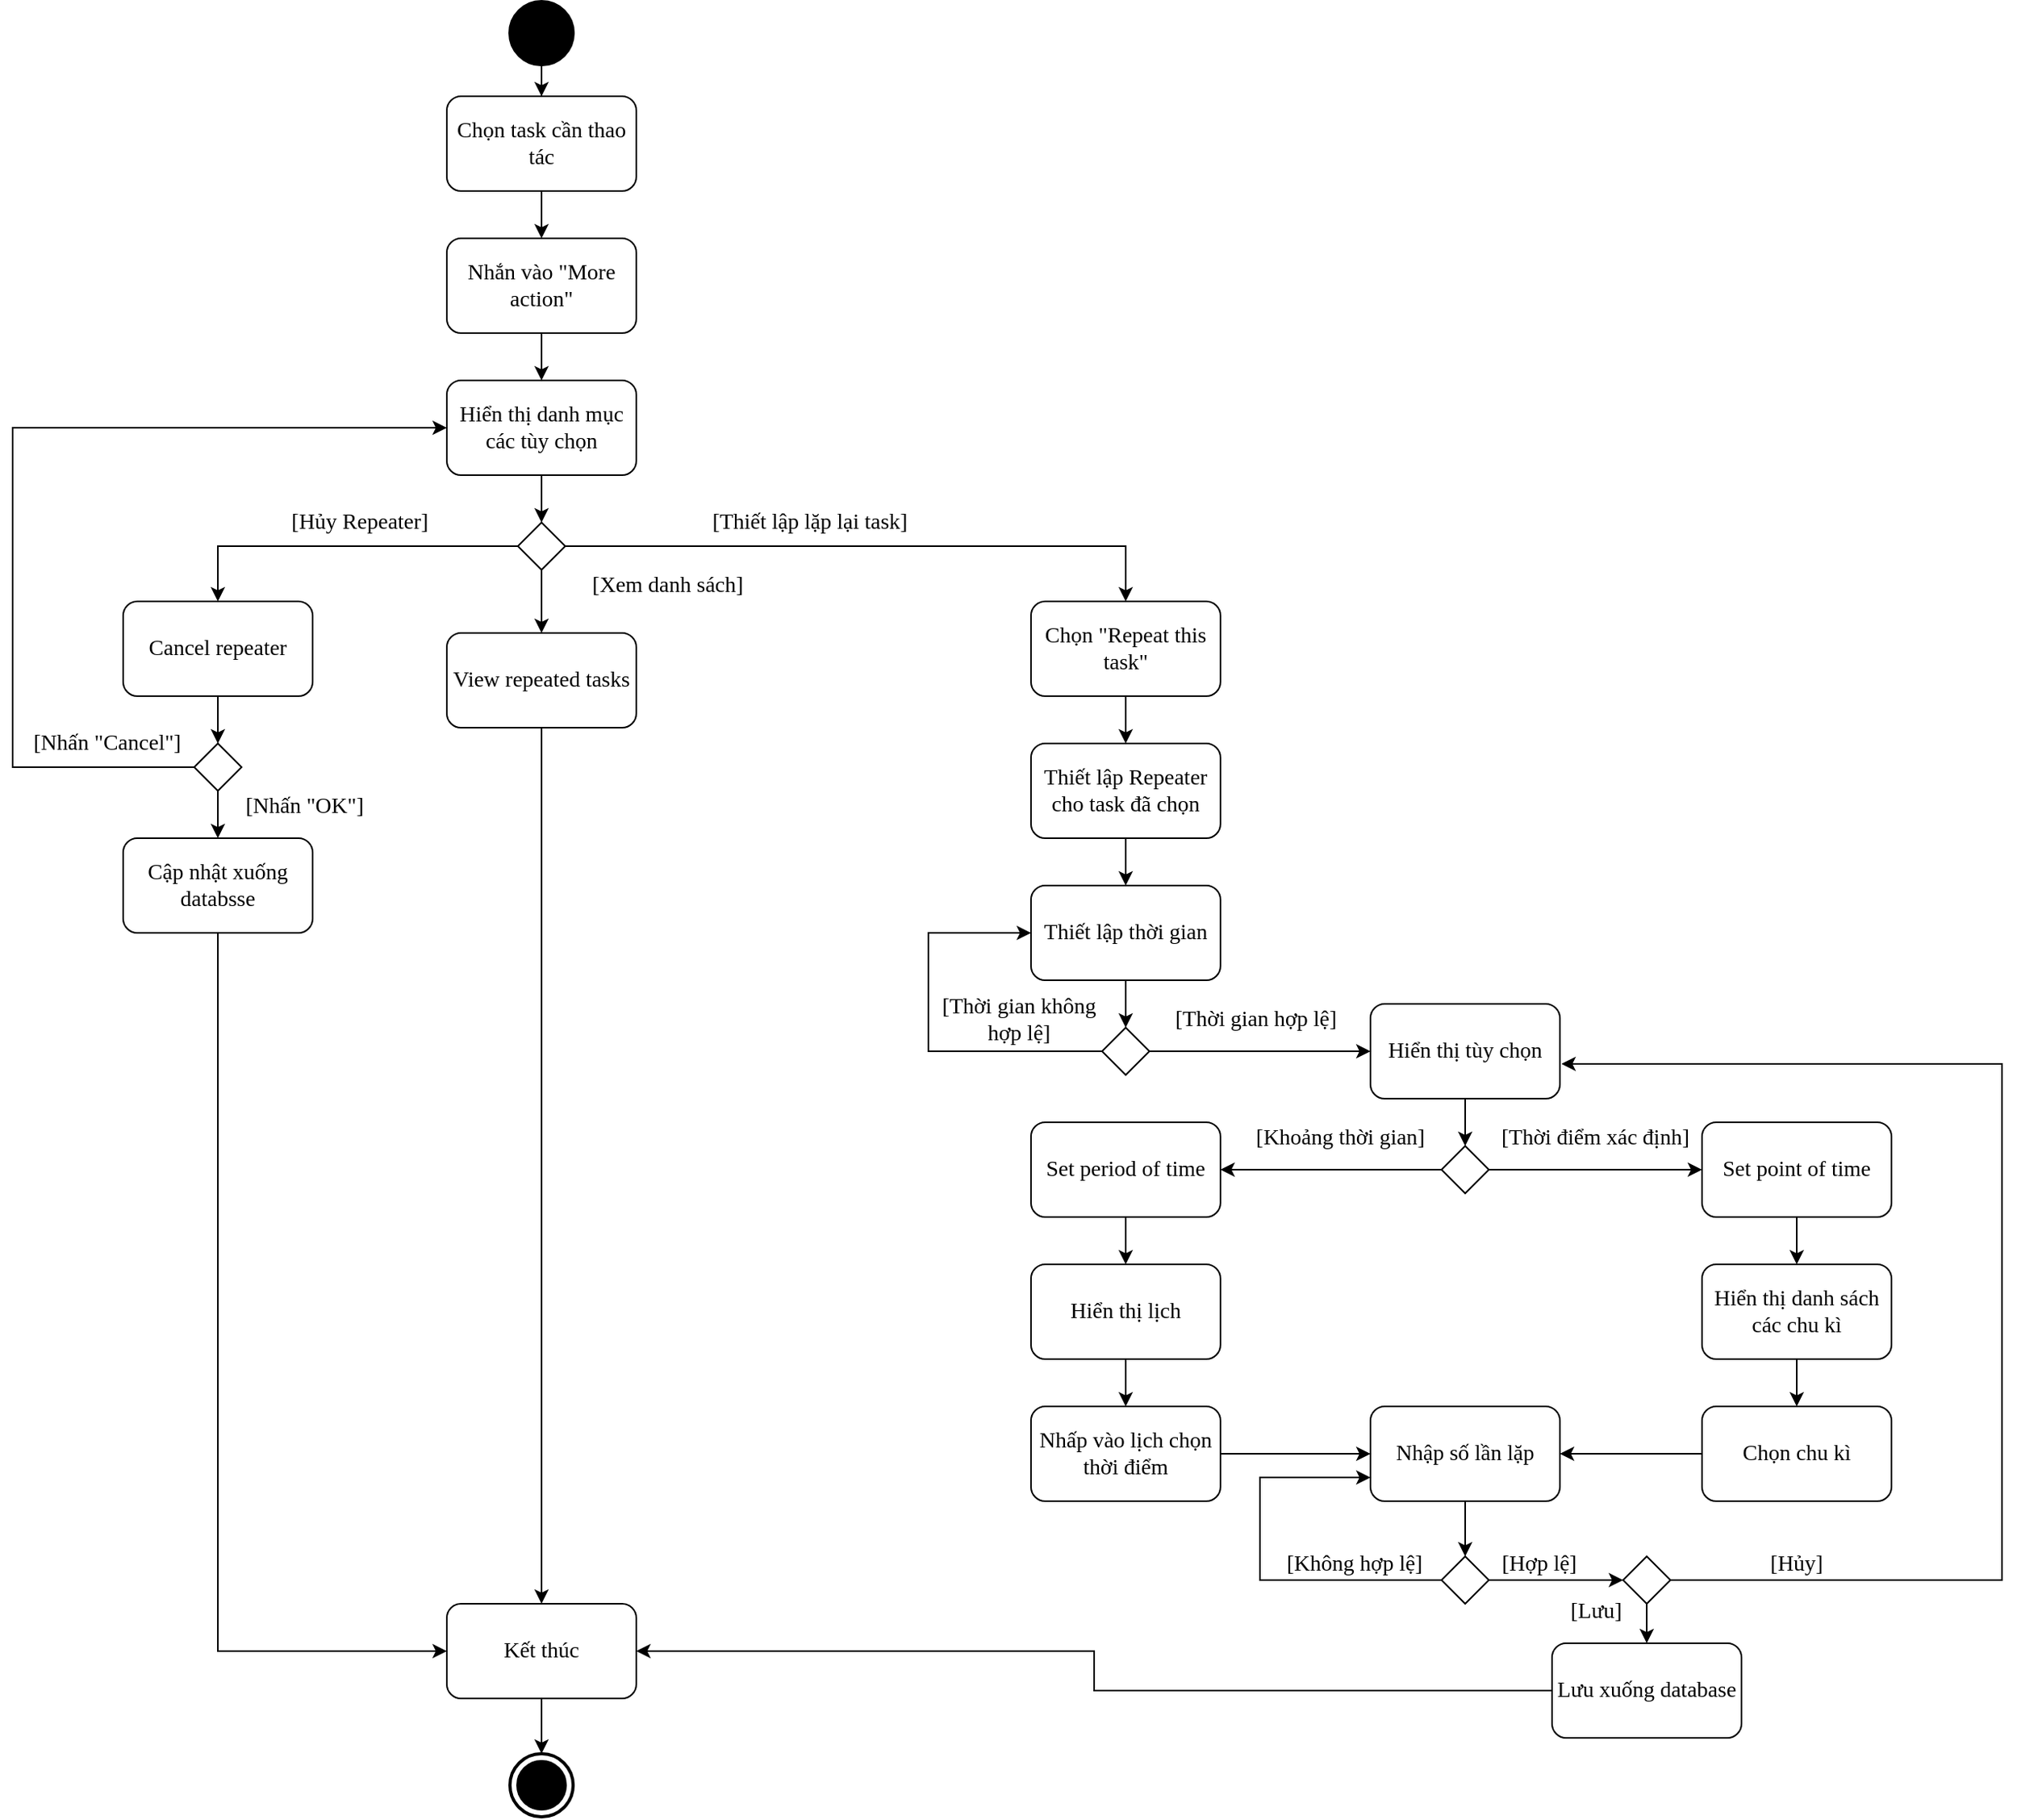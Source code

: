 <mxfile version="13.9.2" type="device"><diagram name="Page-1" id="e7e014a7-5840-1c2e-5031-d8a46d1fe8dd"><mxGraphModel dx="868" dy="450" grid="1" gridSize="10" guides="1" tooltips="1" connect="1" arrows="1" fold="1" page="1" pageScale="1" pageWidth="1654" pageHeight="1169" background="#ffffff" math="0" shadow="0"><root><mxCell id="0"/><mxCell id="1" parent="0"/><mxCell id="kP5trB4n07LZrz9u4XsW-59" style="edgeStyle=orthogonalEdgeStyle;rounded=0;orthogonalLoop=1;jettySize=auto;html=1;entryX=0.5;entryY=0;entryDx=0;entryDy=0;" parent="1" source="5qX59q6PkiK77WkLd7MJ-119" target="kP5trB4n07LZrz9u4XsW-58" edge="1"><mxGeometry relative="1" as="geometry"/></mxCell><mxCell id="5qX59q6PkiK77WkLd7MJ-119" value="" style="shape=ellipse;html=1;fillColor=#000000;strokeWidth=2;verticalLabelPosition=bottom;verticalAlignment=top;perimeter=ellipsePerimeter;fontFamily=Verdana;fontSize=14;" parent="1" vertex="1"><mxGeometry x="415" y="10" width="40" height="40" as="geometry"/></mxCell><mxCell id="kP5trB4n07LZrz9u4XsW-60" style="edgeStyle=orthogonalEdgeStyle;rounded=0;orthogonalLoop=1;jettySize=auto;html=1;entryX=0.5;entryY=0;entryDx=0;entryDy=0;" parent="1" source="kP5trB4n07LZrz9u4XsW-58" edge="1"><mxGeometry relative="1" as="geometry"><mxPoint x="435" y="160" as="targetPoint"/></mxGeometry></mxCell><mxCell id="kP5trB4n07LZrz9u4XsW-58" value="Chọn task cần thao tác" style="rounded=1;whiteSpace=wrap;html=1;fontFamily=Verdana;fontSize=14;" parent="1" vertex="1"><mxGeometry x="375" y="70" width="120" height="60" as="geometry"/></mxCell><mxCell id="NqC7uGxY2qwdk49yueAh-1" style="edgeStyle=orthogonalEdgeStyle;rounded=0;orthogonalLoop=1;jettySize=auto;html=1;fontFamily=Verdana;fontSize=14;" parent="1" source="NqC7uGxY2qwdk49yueAh-4" target="NqC7uGxY2qwdk49yueAh-6" edge="1"><mxGeometry relative="1" as="geometry"/></mxCell><mxCell id="NqC7uGxY2qwdk49yueAh-4" value="Nhắn vào &quot;More action&quot;" style="rounded=1;whiteSpace=wrap;html=1;fontFamily=Verdana;fontSize=14;" parent="1" vertex="1"><mxGeometry x="375" y="160" width="120" height="60" as="geometry"/></mxCell><mxCell id="NqC7uGxY2qwdk49yueAh-67" style="edgeStyle=orthogonalEdgeStyle;rounded=0;orthogonalLoop=1;jettySize=auto;html=1;exitX=0.5;exitY=1;exitDx=0;exitDy=0;entryX=0.5;entryY=0;entryDx=0;entryDy=0;" parent="1" source="NqC7uGxY2qwdk49yueAh-6" target="NqC7uGxY2qwdk49yueAh-66" edge="1"><mxGeometry relative="1" as="geometry"/></mxCell><mxCell id="NqC7uGxY2qwdk49yueAh-6" value="Hiển thị danh mục các tùy chọn" style="rounded=1;whiteSpace=wrap;html=1;fontFamily=Verdana;fontSize=14;" parent="1" vertex="1"><mxGeometry x="375" y="250" width="120" height="60" as="geometry"/></mxCell><mxCell id="NqC7uGxY2qwdk49yueAh-76" style="edgeStyle=orthogonalEdgeStyle;rounded=0;orthogonalLoop=1;jettySize=auto;html=1;entryX=0.5;entryY=0;entryDx=0;entryDy=0;" parent="1" source="NqC7uGxY2qwdk49yueAh-8" target="NqC7uGxY2qwdk49yueAh-10" edge="1"><mxGeometry relative="1" as="geometry"/></mxCell><mxCell id="NqC7uGxY2qwdk49yueAh-8" value="Thiết lập Repeater cho task đã chọn" style="rounded=1;whiteSpace=wrap;html=1;fontFamily=Verdana;fontSize=14;" parent="1" vertex="1"><mxGeometry x="745" y="480" width="120" height="60" as="geometry"/></mxCell><mxCell id="NqC7uGxY2qwdk49yueAh-9" style="edgeStyle=orthogonalEdgeStyle;rounded=0;orthogonalLoop=1;jettySize=auto;html=1;fontFamily=Verdana;fontSize=14;" parent="1" source="NqC7uGxY2qwdk49yueAh-10" target="NqC7uGxY2qwdk49yueAh-14" edge="1"><mxGeometry relative="1" as="geometry"><mxPoint x="435" y="630" as="targetPoint"/></mxGeometry></mxCell><mxCell id="NqC7uGxY2qwdk49yueAh-10" value="Thiết lập thời gian" style="rounded=1;whiteSpace=wrap;html=1;fontFamily=Verdana;fontSize=14;" parent="1" vertex="1"><mxGeometry x="745" y="570" width="120" height="60" as="geometry"/></mxCell><mxCell id="NqC7uGxY2qwdk49yueAh-12" style="edgeStyle=orthogonalEdgeStyle;rounded=0;orthogonalLoop=1;jettySize=auto;html=1;entryX=0;entryY=0.5;entryDx=0;entryDy=0;" parent="1" source="NqC7uGxY2qwdk49yueAh-14" target="NqC7uGxY2qwdk49yueAh-20" edge="1"><mxGeometry relative="1" as="geometry"/></mxCell><mxCell id="NqC7uGxY2qwdk49yueAh-81" style="edgeStyle=orthogonalEdgeStyle;rounded=0;orthogonalLoop=1;jettySize=auto;html=1;exitX=0;exitY=0.5;exitDx=0;exitDy=0;entryX=0;entryY=0.5;entryDx=0;entryDy=0;" parent="1" source="NqC7uGxY2qwdk49yueAh-14" target="NqC7uGxY2qwdk49yueAh-10" edge="1"><mxGeometry relative="1" as="geometry"><mxPoint x="440" y="600" as="targetPoint"/><Array as="points"><mxPoint x="680" y="675"/><mxPoint x="680" y="600"/></Array></mxGeometry></mxCell><mxCell id="NqC7uGxY2qwdk49yueAh-14" value="" style="rhombus;" parent="1" vertex="1"><mxGeometry x="790" y="660" width="30" height="30" as="geometry"/></mxCell><mxCell id="NqC7uGxY2qwdk49yueAh-15" value="[Thời gian hợp lệ]" style="text;html=1;strokeColor=none;fillColor=none;align=center;verticalAlign=middle;whiteSpace=wrap;rounded=0;fontFamily=Verdana;fontSize=14;" parent="1" vertex="1"><mxGeometry x="820" y="645" width="135" height="20" as="geometry"/></mxCell><mxCell id="NqC7uGxY2qwdk49yueAh-16" value="[Thời gian không hợp lệ]" style="text;html=1;strokeColor=none;fillColor=none;align=center;verticalAlign=middle;whiteSpace=wrap;rounded=0;fontFamily=Verdana;fontSize=14;" parent="1" vertex="1"><mxGeometry x="685" y="645" width="105" height="20" as="geometry"/></mxCell><mxCell id="NqC7uGxY2qwdk49yueAh-75" style="edgeStyle=orthogonalEdgeStyle;rounded=0;orthogonalLoop=1;jettySize=auto;html=1;exitX=0.5;exitY=1;exitDx=0;exitDy=0;entryX=0.5;entryY=0;entryDx=0;entryDy=0;" parent="1" source="NqC7uGxY2qwdk49yueAh-18" target="NqC7uGxY2qwdk49yueAh-8" edge="1"><mxGeometry relative="1" as="geometry"/></mxCell><mxCell id="NqC7uGxY2qwdk49yueAh-18" value="Chọn &quot;Repeat this task&quot;" style="rounded=1;whiteSpace=wrap;html=1;fontFamily=Verdana;fontSize=14;" parent="1" vertex="1"><mxGeometry x="745" y="390" width="120" height="60" as="geometry"/></mxCell><mxCell id="NqC7uGxY2qwdk49yueAh-19" style="edgeStyle=orthogonalEdgeStyle;rounded=0;orthogonalLoop=1;jettySize=auto;html=1;entryX=0.5;entryY=0;entryDx=0;entryDy=0;" parent="1" source="NqC7uGxY2qwdk49yueAh-20" target="NqC7uGxY2qwdk49yueAh-23" edge="1"><mxGeometry relative="1" as="geometry"/></mxCell><mxCell id="NqC7uGxY2qwdk49yueAh-20" value="Hiển thị tùy chọn" style="rounded=1;whiteSpace=wrap;html=1;fontFamily=Verdana;fontSize=14;" parent="1" vertex="1"><mxGeometry x="960" y="645" width="120" height="60" as="geometry"/></mxCell><mxCell id="NqC7uGxY2qwdk49yueAh-21" style="edgeStyle=orthogonalEdgeStyle;rounded=0;orthogonalLoop=1;jettySize=auto;html=1;entryX=1;entryY=0.5;entryDx=0;entryDy=0;" parent="1" source="NqC7uGxY2qwdk49yueAh-23" target="NqC7uGxY2qwdk49yueAh-25" edge="1"><mxGeometry relative="1" as="geometry"/></mxCell><mxCell id="NqC7uGxY2qwdk49yueAh-22" style="edgeStyle=orthogonalEdgeStyle;rounded=0;orthogonalLoop=1;jettySize=auto;html=1;entryX=0;entryY=0.5;entryDx=0;entryDy=0;" parent="1" source="NqC7uGxY2qwdk49yueAh-23" target="NqC7uGxY2qwdk49yueAh-27" edge="1"><mxGeometry relative="1" as="geometry"/></mxCell><mxCell id="NqC7uGxY2qwdk49yueAh-23" value="" style="rhombus;" parent="1" vertex="1"><mxGeometry x="1005" y="735" width="30" height="30" as="geometry"/></mxCell><mxCell id="NqC7uGxY2qwdk49yueAh-24" style="edgeStyle=orthogonalEdgeStyle;rounded=0;orthogonalLoop=1;jettySize=auto;html=1;entryX=0.5;entryY=0;entryDx=0;entryDy=0;" parent="1" source="NqC7uGxY2qwdk49yueAh-25" target="NqC7uGxY2qwdk49yueAh-35" edge="1"><mxGeometry relative="1" as="geometry"/></mxCell><mxCell id="NqC7uGxY2qwdk49yueAh-25" value="Set period of time" style="rounded=1;whiteSpace=wrap;html=1;fontFamily=Verdana;fontSize=14;" parent="1" vertex="1"><mxGeometry x="745" y="720" width="120" height="60" as="geometry"/></mxCell><mxCell id="NqC7uGxY2qwdk49yueAh-26" style="edgeStyle=orthogonalEdgeStyle;rounded=0;orthogonalLoop=1;jettySize=auto;html=1;entryX=0.5;entryY=0;entryDx=0;entryDy=0;" parent="1" source="NqC7uGxY2qwdk49yueAh-27" target="NqC7uGxY2qwdk49yueAh-31" edge="1"><mxGeometry relative="1" as="geometry"/></mxCell><mxCell id="NqC7uGxY2qwdk49yueAh-27" value="Set point of time" style="rounded=1;whiteSpace=wrap;html=1;fontFamily=Verdana;fontSize=14;" parent="1" vertex="1"><mxGeometry x="1170" y="720" width="120" height="60" as="geometry"/></mxCell><mxCell id="NqC7uGxY2qwdk49yueAh-28" value="[Khoảng thời gian]" style="text;html=1;strokeColor=none;fillColor=none;align=center;verticalAlign=middle;whiteSpace=wrap;rounded=0;fontFamily=Verdana;fontSize=14;" parent="1" vertex="1"><mxGeometry x="870" y="720" width="142" height="20" as="geometry"/></mxCell><mxCell id="NqC7uGxY2qwdk49yueAh-29" value="[Thời điểm xác định]" style="text;html=1;strokeColor=none;fillColor=none;align=center;verticalAlign=middle;whiteSpace=wrap;rounded=0;fontFamily=Verdana;fontSize=14;" parent="1" vertex="1"><mxGeometry x="1035" y="710" width="135" height="40" as="geometry"/></mxCell><mxCell id="NqC7uGxY2qwdk49yueAh-30" style="edgeStyle=orthogonalEdgeStyle;rounded=0;orthogonalLoop=1;jettySize=auto;html=1;entryX=0.5;entryY=0;entryDx=0;entryDy=0;" parent="1" source="NqC7uGxY2qwdk49yueAh-31" target="NqC7uGxY2qwdk49yueAh-33" edge="1"><mxGeometry relative="1" as="geometry"/></mxCell><mxCell id="NqC7uGxY2qwdk49yueAh-31" value="Hiển thị danh sách các chu kì" style="rounded=1;whiteSpace=wrap;html=1;fontFamily=Verdana;fontSize=14;" parent="1" vertex="1"><mxGeometry x="1170" y="810" width="120" height="60" as="geometry"/></mxCell><mxCell id="NqC7uGxY2qwdk49yueAh-32" style="edgeStyle=none;rounded=0;orthogonalLoop=1;jettySize=auto;html=1;entryX=1;entryY=0.5;entryDx=0;entryDy=0;" parent="1" source="NqC7uGxY2qwdk49yueAh-33" target="NqC7uGxY2qwdk49yueAh-40" edge="1"><mxGeometry relative="1" as="geometry"/></mxCell><mxCell id="NqC7uGxY2qwdk49yueAh-33" value="Chọn chu kì" style="rounded=1;whiteSpace=wrap;html=1;fontFamily=Verdana;fontSize=14;" parent="1" vertex="1"><mxGeometry x="1170" y="900" width="120" height="60" as="geometry"/></mxCell><mxCell id="NqC7uGxY2qwdk49yueAh-34" style="edgeStyle=orthogonalEdgeStyle;rounded=0;orthogonalLoop=1;jettySize=auto;html=1;entryX=0.5;entryY=0;entryDx=0;entryDy=0;" parent="1" source="NqC7uGxY2qwdk49yueAh-35" target="NqC7uGxY2qwdk49yueAh-37" edge="1"><mxGeometry relative="1" as="geometry"/></mxCell><mxCell id="NqC7uGxY2qwdk49yueAh-35" value="Hiển thị lịch" style="rounded=1;whiteSpace=wrap;html=1;fontFamily=Verdana;fontSize=14;" parent="1" vertex="1"><mxGeometry x="745" y="810" width="120" height="60" as="geometry"/></mxCell><mxCell id="NqC7uGxY2qwdk49yueAh-36" style="edgeStyle=none;rounded=0;orthogonalLoop=1;jettySize=auto;html=1;entryX=0;entryY=0.5;entryDx=0;entryDy=0;" parent="1" source="NqC7uGxY2qwdk49yueAh-37" target="NqC7uGxY2qwdk49yueAh-40" edge="1"><mxGeometry relative="1" as="geometry"/></mxCell><mxCell id="NqC7uGxY2qwdk49yueAh-37" value="Nhấp vào lịch chọn thời điểm" style="rounded=1;whiteSpace=wrap;html=1;fontFamily=Verdana;fontSize=14;" parent="1" vertex="1"><mxGeometry x="745" y="900" width="120" height="60" as="geometry"/></mxCell><mxCell id="NqC7uGxY2qwdk49yueAh-38" style="edgeStyle=none;rounded=0;orthogonalLoop=1;jettySize=auto;html=1;entryX=0.5;entryY=0;entryDx=0;entryDy=0;" parent="1" source="NqC7uGxY2qwdk49yueAh-40" target="NqC7uGxY2qwdk49yueAh-42" edge="1"><mxGeometry relative="1" as="geometry"/></mxCell><mxCell id="NqC7uGxY2qwdk49yueAh-39" style="edgeStyle=orthogonalEdgeStyle;rounded=0;orthogonalLoop=1;jettySize=auto;html=1;exitX=0;exitY=0.5;exitDx=0;exitDy=0;entryX=0;entryY=0.75;entryDx=0;entryDy=0;" parent="1" source="NqC7uGxY2qwdk49yueAh-42" target="NqC7uGxY2qwdk49yueAh-40" edge="1"><mxGeometry relative="1" as="geometry"><mxPoint x="810" y="1000" as="sourcePoint"/><Array as="points"><mxPoint x="890" y="1010"/><mxPoint x="890" y="945"/></Array></mxGeometry></mxCell><mxCell id="NqC7uGxY2qwdk49yueAh-40" value="Nhập số lần lặp" style="rounded=1;whiteSpace=wrap;html=1;fontFamily=Verdana;fontSize=14;" parent="1" vertex="1"><mxGeometry x="960" y="900" width="120" height="60" as="geometry"/></mxCell><mxCell id="qUnqK282_e44m9BFA3-k-9" style="edgeStyle=orthogonalEdgeStyle;rounded=0;orthogonalLoop=1;jettySize=auto;html=1;entryX=0;entryY=0.5;entryDx=0;entryDy=0;" edge="1" parent="1" source="NqC7uGxY2qwdk49yueAh-42" target="qUnqK282_e44m9BFA3-k-8"><mxGeometry relative="1" as="geometry"/></mxCell><mxCell id="NqC7uGxY2qwdk49yueAh-42" value="" style="rhombus;" parent="1" vertex="1"><mxGeometry x="1005" y="995" width="30" height="30" as="geometry"/></mxCell><mxCell id="NqC7uGxY2qwdk49yueAh-45" value="[Hợp lệ]" style="text;html=1;strokeColor=none;fillColor=none;align=center;verticalAlign=middle;whiteSpace=wrap;rounded=0;fontFamily=Verdana;fontSize=14;" parent="1" vertex="1"><mxGeometry x="1035" y="990" width="64" height="20" as="geometry"/></mxCell><mxCell id="NqC7uGxY2qwdk49yueAh-46" value="[Không hợp lệ]" style="text;html=1;strokeColor=none;fillColor=none;align=center;verticalAlign=middle;whiteSpace=wrap;rounded=0;fontFamily=Verdana;fontSize=14;" parent="1" vertex="1"><mxGeometry x="895" y="990" width="110" height="20" as="geometry"/></mxCell><mxCell id="NqC7uGxY2qwdk49yueAh-83" style="edgeStyle=orthogonalEdgeStyle;rounded=0;orthogonalLoop=1;jettySize=auto;html=1;exitX=0.5;exitY=1;exitDx=0;exitDy=0;entryX=0.5;entryY=0;entryDx=0;entryDy=0;" parent="1" source="NqC7uGxY2qwdk49yueAh-51" target="NqC7uGxY2qwdk49yueAh-64" edge="1"><mxGeometry relative="1" as="geometry"><mxPoint x="435" y="510" as="targetPoint"/></mxGeometry></mxCell><mxCell id="NqC7uGxY2qwdk49yueAh-51" value="View repeated tasks" style="rounded=1;whiteSpace=wrap;html=1;fontFamily=Verdana;fontSize=14;" parent="1" vertex="1"><mxGeometry x="375" y="410" width="120" height="60" as="geometry"/></mxCell><mxCell id="NqC7uGxY2qwdk49yueAh-60" value="[Xem danh sách]" style="text;html=1;strokeColor=none;fillColor=none;align=center;verticalAlign=middle;whiteSpace=wrap;rounded=0;fontFamily=Verdana;fontSize=14;" parent="1" vertex="1"><mxGeometry x="450" y="370" width="130" height="20" as="geometry"/></mxCell><mxCell id="qUnqK282_e44m9BFA3-k-18" style="edgeStyle=orthogonalEdgeStyle;rounded=0;orthogonalLoop=1;jettySize=auto;html=1;entryX=0.5;entryY=0;entryDx=0;entryDy=0;" edge="1" parent="1" source="NqC7uGxY2qwdk49yueAh-62" target="qUnqK282_e44m9BFA3-k-17"><mxGeometry relative="1" as="geometry"/></mxCell><mxCell id="NqC7uGxY2qwdk49yueAh-62" value="Cancel repeater" style="rounded=1;whiteSpace=wrap;html=1;fontFamily=Verdana;fontSize=14;" parent="1" vertex="1"><mxGeometry x="170" y="390" width="120" height="60" as="geometry"/></mxCell><mxCell id="NqC7uGxY2qwdk49yueAh-63" style="edgeStyle=orthogonalEdgeStyle;rounded=0;orthogonalLoop=1;jettySize=auto;html=1;entryX=0.5;entryY=0;entryDx=0;entryDy=0;entryPerimeter=0;" parent="1" source="NqC7uGxY2qwdk49yueAh-64" target="NqC7uGxY2qwdk49yueAh-65" edge="1"><mxGeometry relative="1" as="geometry"/></mxCell><mxCell id="NqC7uGxY2qwdk49yueAh-64" value="Kết thúc" style="rounded=1;whiteSpace=wrap;html=1;fontFamily=Verdana;fontSize=14;" parent="1" vertex="1"><mxGeometry x="375" y="1025" width="120" height="60" as="geometry"/></mxCell><mxCell id="NqC7uGxY2qwdk49yueAh-65" value="" style="html=1;shape=mxgraph.sysml.actFinal;strokeWidth=2;verticalLabelPosition=bottom;verticalAlignment=top;" parent="1" vertex="1"><mxGeometry x="415" y="1120" width="40" height="40" as="geometry"/></mxCell><mxCell id="NqC7uGxY2qwdk49yueAh-82" style="edgeStyle=orthogonalEdgeStyle;rounded=0;orthogonalLoop=1;jettySize=auto;html=1;exitX=0.5;exitY=1;exitDx=0;exitDy=0;entryX=0.5;entryY=0;entryDx=0;entryDy=0;" parent="1" source="NqC7uGxY2qwdk49yueAh-66" target="NqC7uGxY2qwdk49yueAh-51" edge="1"><mxGeometry relative="1" as="geometry"/></mxCell><mxCell id="NqC7uGxY2qwdk49yueAh-87" style="edgeStyle=orthogonalEdgeStyle;rounded=0;orthogonalLoop=1;jettySize=auto;html=1;entryX=0.5;entryY=0;entryDx=0;entryDy=0;" parent="1" source="NqC7uGxY2qwdk49yueAh-66" target="NqC7uGxY2qwdk49yueAh-62" edge="1"><mxGeometry relative="1" as="geometry"><mxPoint x="230" y="355" as="targetPoint"/><Array as="points"><mxPoint x="230" y="355"/></Array></mxGeometry></mxCell><mxCell id="qUnqK282_e44m9BFA3-k-2" style="edgeStyle=orthogonalEdgeStyle;rounded=0;orthogonalLoop=1;jettySize=auto;html=1;entryX=0.5;entryY=0;entryDx=0;entryDy=0;" edge="1" parent="1" source="NqC7uGxY2qwdk49yueAh-66" target="NqC7uGxY2qwdk49yueAh-18"><mxGeometry relative="1" as="geometry"><mxPoint x="810" y="355" as="targetPoint"/><Array as="points"><mxPoint x="805" y="355"/></Array></mxGeometry></mxCell><mxCell id="NqC7uGxY2qwdk49yueAh-66" value="" style="rhombus;" parent="1" vertex="1"><mxGeometry x="420" y="340" width="30" height="30" as="geometry"/></mxCell><mxCell id="NqC7uGxY2qwdk49yueAh-84" value="[Thiết lập lặp lại task]" style="text;html=1;strokeColor=none;fillColor=none;align=center;verticalAlign=middle;whiteSpace=wrap;rounded=0;fontFamily=Verdana;fontSize=14;" parent="1" vertex="1"><mxGeometry x="525" y="330" width="160" height="20" as="geometry"/></mxCell><mxCell id="NqC7uGxY2qwdk49yueAh-85" value="[Hủy Repeater]" style="text;html=1;strokeColor=none;fillColor=none;align=center;verticalAlign=middle;whiteSpace=wrap;rounded=0;fontFamily=Verdana;fontSize=14;" parent="1" vertex="1"><mxGeometry x="260" y="330" width="120" height="20" as="geometry"/></mxCell><mxCell id="qUnqK282_e44m9BFA3-k-12" style="edgeStyle=orthogonalEdgeStyle;rounded=0;orthogonalLoop=1;jettySize=auto;html=1;entryX=0.5;entryY=0;entryDx=0;entryDy=0;" edge="1" parent="1" source="qUnqK282_e44m9BFA3-k-8" target="qUnqK282_e44m9BFA3-k-10"><mxGeometry relative="1" as="geometry"/></mxCell><mxCell id="qUnqK282_e44m9BFA3-k-15" style="edgeStyle=orthogonalEdgeStyle;rounded=0;orthogonalLoop=1;jettySize=auto;html=1;entryX=1.008;entryY=0.633;entryDx=0;entryDy=0;entryPerimeter=0;" edge="1" parent="1" source="qUnqK282_e44m9BFA3-k-8" target="NqC7uGxY2qwdk49yueAh-20"><mxGeometry relative="1" as="geometry"><mxPoint x="1100" y="669" as="targetPoint"/><Array as="points"><mxPoint x="1360" y="1010"/><mxPoint x="1360" y="683"/></Array></mxGeometry></mxCell><mxCell id="qUnqK282_e44m9BFA3-k-8" value="" style="rhombus;" vertex="1" parent="1"><mxGeometry x="1120" y="995" width="30" height="30" as="geometry"/></mxCell><mxCell id="qUnqK282_e44m9BFA3-k-25" style="edgeStyle=orthogonalEdgeStyle;rounded=0;orthogonalLoop=1;jettySize=auto;html=1;entryX=1;entryY=0.5;entryDx=0;entryDy=0;" edge="1" parent="1" source="qUnqK282_e44m9BFA3-k-10" target="NqC7uGxY2qwdk49yueAh-64"><mxGeometry relative="1" as="geometry"/></mxCell><mxCell id="qUnqK282_e44m9BFA3-k-10" value="Lưu xuống database" style="rounded=1;whiteSpace=wrap;html=1;fontFamily=Verdana;fontSize=14;" vertex="1" parent="1"><mxGeometry x="1075" y="1050" width="120" height="60" as="geometry"/></mxCell><mxCell id="qUnqK282_e44m9BFA3-k-13" value="[Lưu]" style="text;html=1;strokeColor=none;fillColor=none;align=center;verticalAlign=middle;whiteSpace=wrap;rounded=0;fontFamily=Verdana;fontSize=14;" vertex="1" parent="1"><mxGeometry x="1070.5" y="1020" width="64" height="20" as="geometry"/></mxCell><mxCell id="qUnqK282_e44m9BFA3-k-16" value="[Hủy]" style="text;html=1;strokeColor=none;fillColor=none;align=center;verticalAlign=middle;whiteSpace=wrap;rounded=0;fontFamily=Verdana;fontSize=14;" vertex="1" parent="1"><mxGeometry x="1198" y="990" width="64" height="20" as="geometry"/></mxCell><mxCell id="qUnqK282_e44m9BFA3-k-22" style="edgeStyle=orthogonalEdgeStyle;rounded=0;orthogonalLoop=1;jettySize=auto;html=1;" edge="1" parent="1" source="qUnqK282_e44m9BFA3-k-17" target="qUnqK282_e44m9BFA3-k-21"><mxGeometry relative="1" as="geometry"/></mxCell><mxCell id="qUnqK282_e44m9BFA3-k-26" style="edgeStyle=orthogonalEdgeStyle;rounded=0;orthogonalLoop=1;jettySize=auto;html=1;entryX=0;entryY=0.5;entryDx=0;entryDy=0;" edge="1" parent="1" source="qUnqK282_e44m9BFA3-k-17" target="NqC7uGxY2qwdk49yueAh-6"><mxGeometry relative="1" as="geometry"><mxPoint x="100" y="280" as="targetPoint"/><Array as="points"><mxPoint x="100" y="495"/><mxPoint x="100" y="280"/></Array></mxGeometry></mxCell><mxCell id="qUnqK282_e44m9BFA3-k-17" value="" style="rhombus;" vertex="1" parent="1"><mxGeometry x="215" y="480" width="30" height="30" as="geometry"/></mxCell><mxCell id="qUnqK282_e44m9BFA3-k-20" value="[Nhấn &quot;Cancel&quot;]" style="text;html=1;strokeColor=none;fillColor=none;align=center;verticalAlign=middle;whiteSpace=wrap;rounded=0;fontFamily=Verdana;fontSize=14;" vertex="1" parent="1"><mxGeometry x="100" y="470" width="120" height="20" as="geometry"/></mxCell><mxCell id="qUnqK282_e44m9BFA3-k-24" style="edgeStyle=orthogonalEdgeStyle;rounded=0;orthogonalLoop=1;jettySize=auto;html=1;entryX=0;entryY=0.5;entryDx=0;entryDy=0;" edge="1" parent="1" source="qUnqK282_e44m9BFA3-k-21" target="NqC7uGxY2qwdk49yueAh-64"><mxGeometry relative="1" as="geometry"><mxPoint x="230" y="1062" as="targetPoint"/><Array as="points"><mxPoint x="230" y="1055"/></Array></mxGeometry></mxCell><mxCell id="qUnqK282_e44m9BFA3-k-21" value="Cập nhật xuống databsse" style="rounded=1;whiteSpace=wrap;html=1;fontFamily=Verdana;fontSize=14;" vertex="1" parent="1"><mxGeometry x="170" y="540" width="120" height="60" as="geometry"/></mxCell><mxCell id="qUnqK282_e44m9BFA3-k-23" value="[Nhấn &quot;OK&quot;]" style="text;html=1;strokeColor=none;fillColor=none;align=center;verticalAlign=middle;whiteSpace=wrap;rounded=0;fontFamily=Verdana;fontSize=14;" vertex="1" parent="1"><mxGeometry x="240" y="510" width="90" height="20" as="geometry"/></mxCell></root></mxGraphModel></diagram></mxfile>